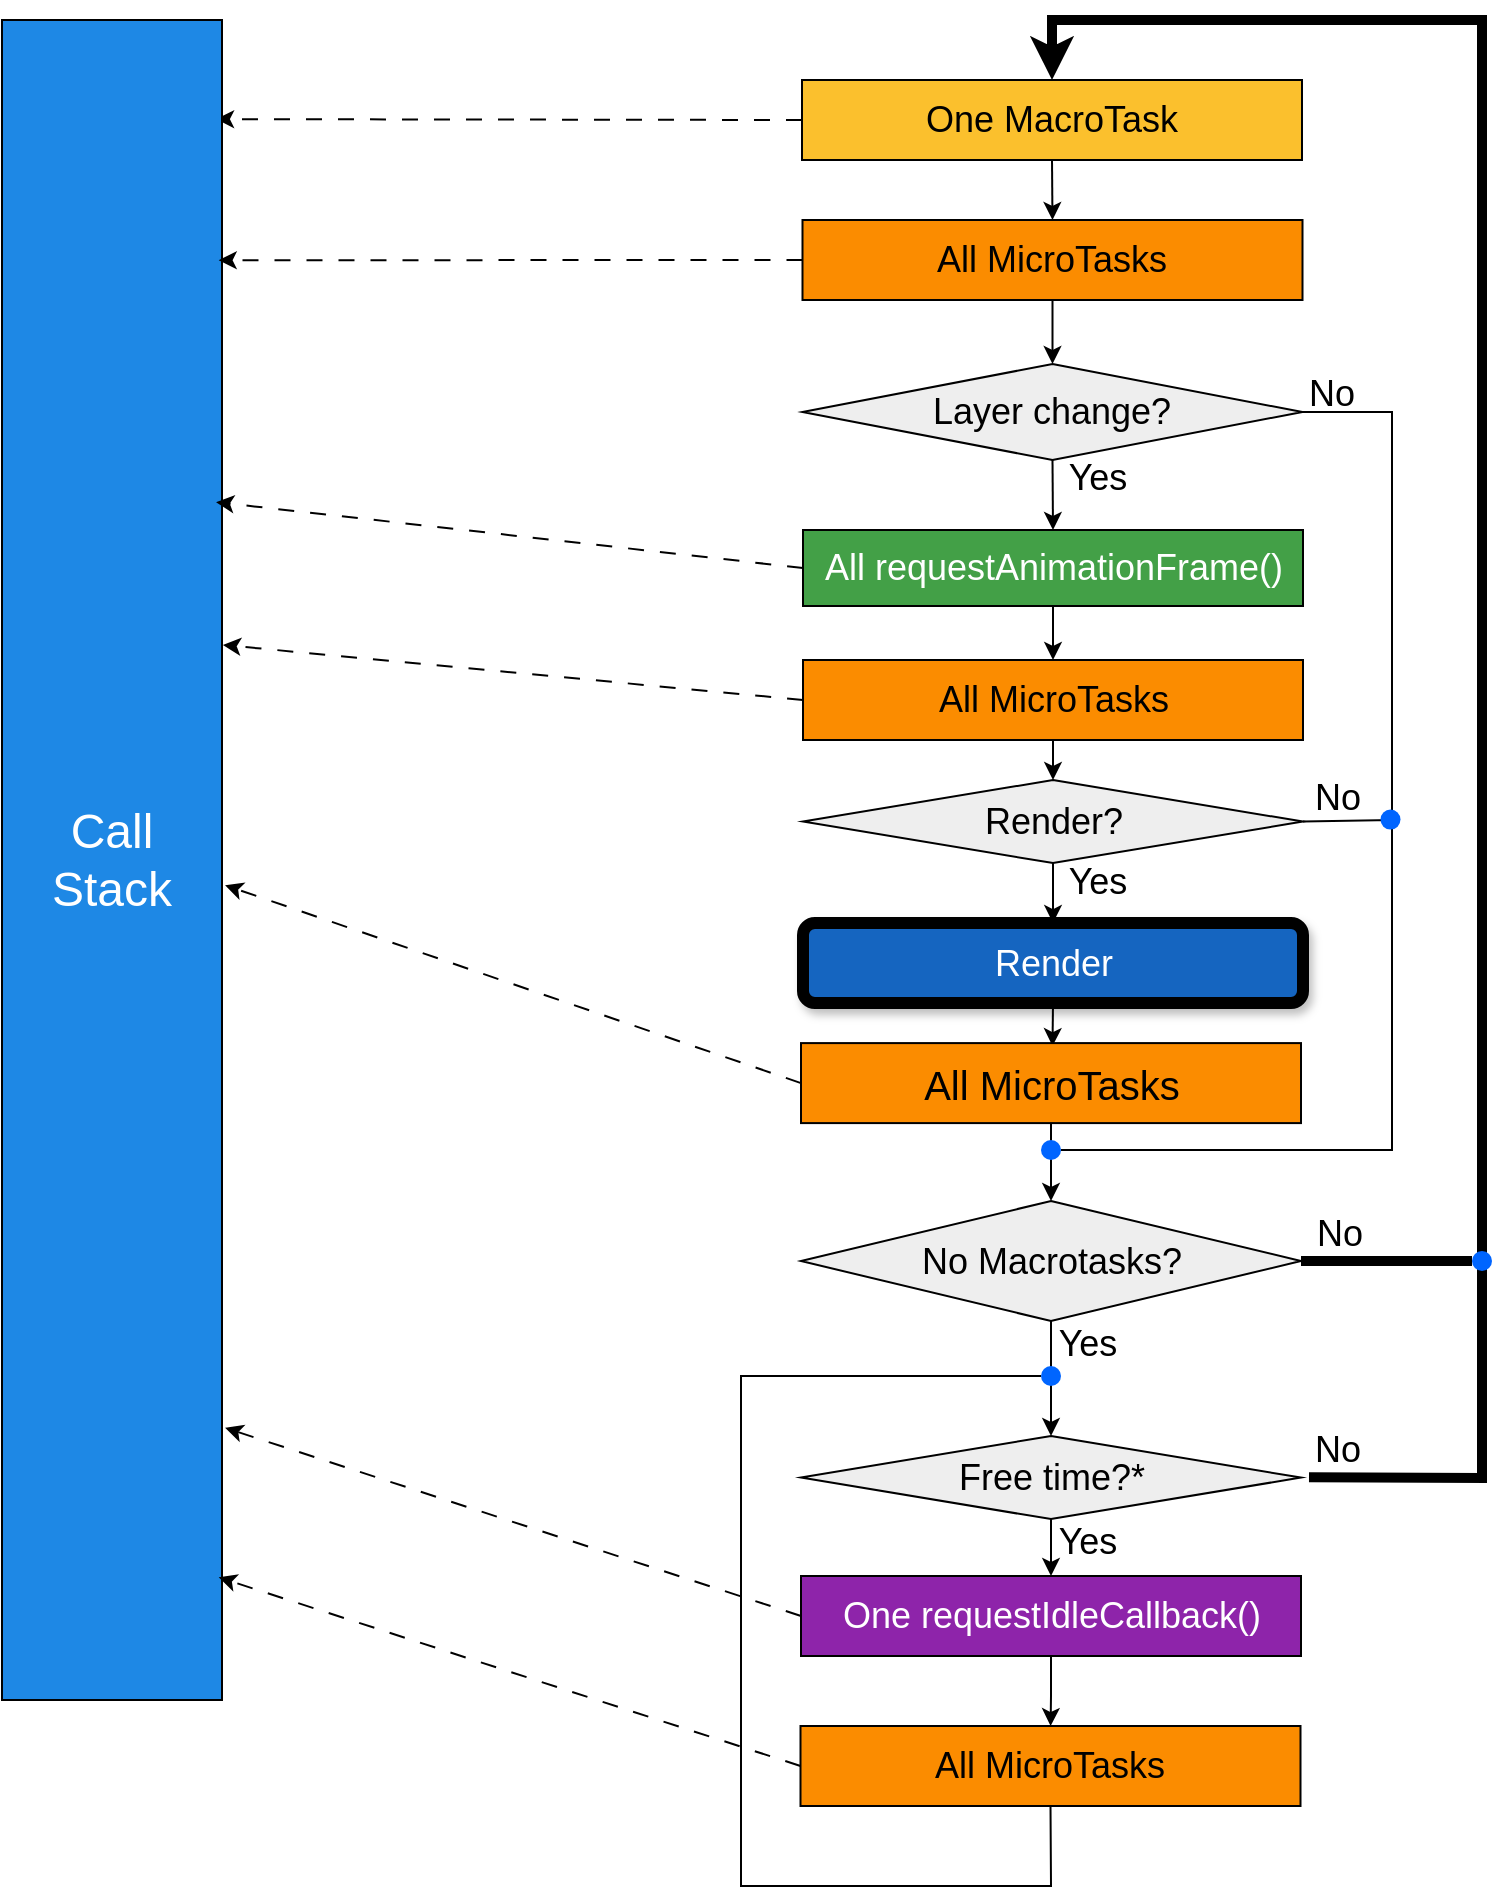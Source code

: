 <mxfile version="26.0.16">
  <diagram name="Page-1" id="a2HyND_lD3aqpeQVUE_9">
    <mxGraphModel dx="1500" dy="1024" grid="1" gridSize="10" guides="1" tooltips="1" connect="1" arrows="1" fold="1" page="1" pageScale="1" pageWidth="827" pageHeight="1169" math="0" shadow="0">
      <root>
        <mxCell id="0" />
        <mxCell id="1" parent="0" />
        <mxCell id="6Al3u5jA5wC7XAN77OT_-10" value="" style="endArrow=classic;html=1;rounded=0;exitX=0.5;exitY=1;exitDx=0;exitDy=0;entryX=0.5;entryY=0;entryDx=0;entryDy=0;" edge="1" parent="1" source="Br9xJaollehov2xvvoXr-130" target="Br9xJaollehov2xvvoXr-79">
          <mxGeometry width="50" height="50" relative="1" as="geometry">
            <mxPoint x="572" y="700" as="sourcePoint" />
            <mxPoint x="622" y="650" as="targetPoint" />
          </mxGeometry>
        </mxCell>
        <mxCell id="6Al3u5jA5wC7XAN77OT_-9" value="" style="endArrow=classic;html=1;rounded=0;exitX=0.5;exitY=1;exitDx=0;exitDy=0;entryX=0.5;entryY=0;entryDx=0;entryDy=0;" edge="1" parent="1" source="Br9xJaollehov2xvvoXr-120" target="Br9xJaollehov2xvvoXr-130">
          <mxGeometry width="50" height="50" relative="1" as="geometry">
            <mxPoint x="570" y="630" as="sourcePoint" />
            <mxPoint x="620" y="580" as="targetPoint" />
          </mxGeometry>
        </mxCell>
        <mxCell id="Br9xJaollehov2xvvoXr-113" style="edgeStyle=orthogonalEdgeStyle;rounded=0;orthogonalLoop=1;jettySize=auto;html=1;exitX=0.5;exitY=1;exitDx=0;exitDy=0;entryX=0.5;entryY=0;entryDx=0;entryDy=0;" parent="1" source="Br9xJaollehov2xvvoXr-44" target="Br9xJaollehov2xvvoXr-53" edge="1">
          <mxGeometry relative="1" as="geometry" />
        </mxCell>
        <mxCell id="Br9xJaollehov2xvvoXr-127" value="" style="shape=ellipse;fillColor=#0065FF;strokeColor=none;html=1;sketch=0;" parent="1" vertex="1">
          <mxGeometry x="584.5" y="600" width="10" height="10" as="geometry" />
        </mxCell>
        <mxCell id="Br9xJaollehov2xvvoXr-44" value="&lt;font style=&quot;font-size: 18px;&quot;&gt;One MacroTask&lt;/font&gt;" style="rounded=0;whiteSpace=wrap;html=1;fillColor=#FBC02D;" parent="1" vertex="1">
          <mxGeometry x="465" y="70" width="250" height="40" as="geometry" />
        </mxCell>
        <mxCell id="Br9xJaollehov2xvvoXr-15" value="" style="endArrow=classic;html=1;rounded=0;exitX=0;exitY=0.5;exitDx=0;exitDy=0;entryX=0.973;entryY=0.059;entryDx=0;entryDy=0;entryPerimeter=0;dashed=1;dashPattern=8 8;" parent="1" source="Br9xJaollehov2xvvoXr-44" target="Br9xJaollehov2xvvoXr-50" edge="1">
          <mxGeometry width="50" height="50" relative="1" as="geometry">
            <mxPoint x="525.0" y="110" as="sourcePoint" />
            <mxPoint x="295.24" y="207.28" as="targetPoint" />
          </mxGeometry>
        </mxCell>
        <mxCell id="Br9xJaollehov2xvvoXr-45" value="&lt;font style=&quot;font-size: 18px;&quot;&gt;All MicroTasks&lt;/font&gt;" style="rounded=0;whiteSpace=wrap;html=1;fillColor=#FB8C00;" parent="1" vertex="1">
          <mxGeometry x="464.25" y="893" width="250" height="40" as="geometry" />
        </mxCell>
        <mxCell id="Br9xJaollehov2xvvoXr-50" value="&lt;span style=&quot;font-size: 24px;&quot;&gt;&lt;font style=&quot;color: rgb(255, 255, 255);&quot;&gt;Call Stack&lt;/font&gt;&lt;/span&gt;" style="rounded=0;whiteSpace=wrap;html=1;fillColor=#1E88E5;" parent="1" vertex="1">
          <mxGeometry x="65" y="40" width="110" height="840" as="geometry" />
        </mxCell>
        <mxCell id="Br9xJaollehov2xvvoXr-114" style="edgeStyle=orthogonalEdgeStyle;rounded=0;orthogonalLoop=1;jettySize=auto;html=1;exitX=0.5;exitY=1;exitDx=0;exitDy=0;entryX=0.5;entryY=0;entryDx=0;entryDy=0;" parent="1" source="Br9xJaollehov2xvvoXr-53" target="Br9xJaollehov2xvvoXr-62" edge="1">
          <mxGeometry relative="1" as="geometry" />
        </mxCell>
        <mxCell id="Br9xJaollehov2xvvoXr-53" value="&lt;font style=&quot;font-size: 18px;&quot;&gt;All MicroTasks&lt;/font&gt;" style="rounded=0;whiteSpace=wrap;html=1;fillColor=#FB8C00;" parent="1" vertex="1">
          <mxGeometry x="465.25" y="140" width="250" height="40" as="geometry" />
        </mxCell>
        <mxCell id="Br9xJaollehov2xvvoXr-59" value="" style="endArrow=classic;html=1;rounded=0;exitX=0;exitY=0.5;exitDx=0;exitDy=0;entryX=0.985;entryY=0.143;entryDx=0;entryDy=0;entryPerimeter=0;dashed=1;dashPattern=8 8;" parent="1" source="Br9xJaollehov2xvvoXr-53" target="Br9xJaollehov2xvvoXr-50" edge="1">
          <mxGeometry width="50" height="50" relative="1" as="geometry">
            <mxPoint x="475" y="100" as="sourcePoint" />
            <mxPoint x="265" y="106" as="targetPoint" />
          </mxGeometry>
        </mxCell>
        <mxCell id="Br9xJaollehov2xvvoXr-62" value="&lt;font style=&quot;font-size: 18px;&quot;&gt;Layer&lt;span style=&quot;&quot;&gt; &lt;/span&gt;&lt;span style=&quot;&quot; data-src-align=&quot;0:9&quot; class=&quot;EzKURWReUAB5oZgtQNkl&quot;&gt;change&lt;/span&gt;&lt;span style=&quot;&quot; data-src-align=&quot;14:1&quot; class=&quot;EzKURWReUAB5oZgtQNkl&quot;&gt;?&lt;/span&gt;&lt;/font&gt;" style="rhombus;whiteSpace=wrap;html=1;fillColor=#EEEEEE;" parent="1" vertex="1">
          <mxGeometry x="465.25" y="212" width="250" height="48" as="geometry" />
        </mxCell>
        <mxCell id="Br9xJaollehov2xvvoXr-115" style="edgeStyle=orthogonalEdgeStyle;rounded=0;orthogonalLoop=1;jettySize=auto;html=1;exitX=0.5;exitY=1;exitDx=0;exitDy=0;entryX=0.5;entryY=0;entryDx=0;entryDy=0;" parent="1" source="Br9xJaollehov2xvvoXr-63" target="Br9xJaollehov2xvvoXr-66" edge="1">
          <mxGeometry relative="1" as="geometry" />
        </mxCell>
        <mxCell id="Br9xJaollehov2xvvoXr-63" value="&lt;font style=&quot;font-size: 18px; color: rgb(255, 255, 255);&quot;&gt;All requestAnimationFrame()&lt;/font&gt;" style="rounded=0;whiteSpace=wrap;html=1;fillColor=#43A047;" parent="1" vertex="1">
          <mxGeometry x="465.5" y="295" width="250" height="38" as="geometry" />
        </mxCell>
        <mxCell id="Br9xJaollehov2xvvoXr-64" value="" style="endArrow=classic;html=1;rounded=0;entryX=0.5;entryY=0;entryDx=0;entryDy=0;exitX=0.5;exitY=1;exitDx=0;exitDy=0;" parent="1" source="Br9xJaollehov2xvvoXr-62" target="Br9xJaollehov2xvvoXr-63" edge="1">
          <mxGeometry width="50" height="50" relative="1" as="geometry">
            <mxPoint x="665.75" y="265.775" as="sourcePoint" />
            <mxPoint x="535.25" y="376.55" as="targetPoint" />
            <Array as="points" />
          </mxGeometry>
        </mxCell>
        <mxCell id="Br9xJaollehov2xvvoXr-65" value="&lt;font style=&quot;font-size: 18px;&quot;&gt;Yes&lt;/font&gt;" style="text;html=1;align=center;verticalAlign=middle;whiteSpace=wrap;rounded=0;" parent="1" vertex="1">
          <mxGeometry x="582.5" y="253.55" width="60" height="30" as="geometry" />
        </mxCell>
        <mxCell id="Br9xJaollehov2xvvoXr-66" value="&lt;font style=&quot;font-size: 18px;&quot;&gt;All MicroTasks&lt;/font&gt;" style="rounded=0;whiteSpace=wrap;html=1;fillColor=#FB8C00;" parent="1" vertex="1">
          <mxGeometry x="465.5" y="360" width="250" height="40" as="geometry" />
        </mxCell>
        <mxCell id="Br9xJaollehov2xvvoXr-79" value="&lt;font style=&quot;font-size: 18px;&quot;&gt;Free time?*&lt;/font&gt;" style="rhombus;whiteSpace=wrap;html=1;fillColor=#EEEEEE;" parent="1" vertex="1">
          <mxGeometry x="464.5" y="748" width="250" height="41.55" as="geometry" />
        </mxCell>
        <mxCell id="Br9xJaollehov2xvvoXr-80" value="" style="endArrow=classic;html=1;rounded=0;exitX=0;exitY=0.5;exitDx=0;exitDy=0;entryX=1.004;entryY=0.372;entryDx=0;entryDy=0;entryPerimeter=0;dashed=1;dashPattern=8 8;" parent="1" source="Br9xJaollehov2xvvoXr-66" target="Br9xJaollehov2xvvoXr-50" edge="1">
          <mxGeometry width="50" height="50" relative="1" as="geometry">
            <mxPoint x="475" y="174" as="sourcePoint" />
            <mxPoint x="135" y="173" as="targetPoint" />
          </mxGeometry>
        </mxCell>
        <mxCell id="Br9xJaollehov2xvvoXr-82" value="" style="endArrow=classic;html=1;rounded=0;exitX=0;exitY=0.5;exitDx=0;exitDy=0;entryX=0.973;entryY=0.287;entryDx=0;entryDy=0;entryPerimeter=0;dashed=1;dashPattern=8 8;" parent="1" source="Br9xJaollehov2xvvoXr-63" target="Br9xJaollehov2xvvoXr-50" edge="1">
          <mxGeometry width="50" height="50" relative="1" as="geometry">
            <mxPoint x="275" y="420" as="sourcePoint" />
            <mxPoint x="140" y="420" as="targetPoint" />
          </mxGeometry>
        </mxCell>
        <mxCell id="Br9xJaollehov2xvvoXr-118" value="" style="edgeStyle=orthogonalEdgeStyle;rounded=0;orthogonalLoop=1;jettySize=auto;html=1;" parent="1" source="Br9xJaollehov2xvvoXr-91" target="Br9xJaollehov2xvvoXr-45" edge="1">
          <mxGeometry relative="1" as="geometry" />
        </mxCell>
        <mxCell id="Br9xJaollehov2xvvoXr-91" value="&lt;font style=&quot;font-size: 18px; color: rgb(255, 255, 255);&quot;&gt;One requestIdleCallback()&lt;/font&gt;" style="rounded=0;whiteSpace=wrap;html=1;fillColor=#8E24AA;" parent="1" vertex="1">
          <mxGeometry x="464.5" y="818" width="250" height="40" as="geometry" />
        </mxCell>
        <mxCell id="Br9xJaollehov2xvvoXr-121" style="edgeStyle=orthogonalEdgeStyle;rounded=0;orthogonalLoop=1;jettySize=auto;html=1;exitX=0.5;exitY=1;exitDx=0;exitDy=0;entryX=0.503;entryY=0.037;entryDx=0;entryDy=0;entryPerimeter=0;" parent="1" source="Br9xJaollehov2xvvoXr-94" target="Br9xJaollehov2xvvoXr-120" edge="1">
          <mxGeometry relative="1" as="geometry" />
        </mxCell>
        <mxCell id="Br9xJaollehov2xvvoXr-94" value="&lt;font style=&quot;font-size: 18px; color: rgb(255, 255, 255);&quot;&gt;Render&lt;/font&gt;" style="rounded=1;whiteSpace=wrap;html=1;fillColor=#1565C0;strokeColor=#000000;shadow=1;glass=0;strokeWidth=6;" parent="1" vertex="1">
          <mxGeometry x="465.5" y="491.55" width="250" height="40" as="geometry" />
        </mxCell>
        <mxCell id="Br9xJaollehov2xvvoXr-96" value="&lt;font style=&quot;font-size: 18px;&quot;&gt;No&lt;/font&gt;" style="text;html=1;align=center;verticalAlign=middle;whiteSpace=wrap;rounded=0;" parent="1" vertex="1">
          <mxGeometry x="700" y="212" width="60" height="30" as="geometry" />
        </mxCell>
        <mxCell id="Br9xJaollehov2xvvoXr-99" value="" style="endArrow=classic;html=1;rounded=0;exitX=0.5;exitY=1;exitDx=0;exitDy=0;entryX=0.5;entryY=0;entryDx=0;entryDy=0;" parent="1" source="Br9xJaollehov2xvvoXr-79" target="Br9xJaollehov2xvvoXr-91" edge="1">
          <mxGeometry width="50" height="50" relative="1" as="geometry">
            <mxPoint x="645" y="878" as="sourcePoint" />
            <mxPoint x="695" y="828" as="targetPoint" />
          </mxGeometry>
        </mxCell>
        <mxCell id="Br9xJaollehov2xvvoXr-101" value="" style="endArrow=classic;html=1;rounded=0;exitX=0;exitY=0.5;exitDx=0;exitDy=0;dashed=1;dashPattern=8 8;entryX=1.014;entryY=0.838;entryDx=0;entryDy=0;entryPerimeter=0;" parent="1" source="Br9xJaollehov2xvvoXr-91" target="Br9xJaollehov2xvvoXr-50" edge="1">
          <mxGeometry width="50" height="50" relative="1" as="geometry">
            <mxPoint x="275" y="350" as="sourcePoint" />
            <mxPoint x="175" y="730" as="targetPoint" />
          </mxGeometry>
        </mxCell>
        <mxCell id="Br9xJaollehov2xvvoXr-103" value="" style="endArrow=classic;html=1;rounded=0;exitX=0;exitY=0.5;exitDx=0;exitDy=0;dashed=1;dashPattern=8 8;entryX=0.985;entryY=0.927;entryDx=0;entryDy=0;entryPerimeter=0;" parent="1" source="Br9xJaollehov2xvvoXr-45" target="Br9xJaollehov2xvvoXr-50" edge="1">
          <mxGeometry width="50" height="50" relative="1" as="geometry">
            <mxPoint x="483" y="740" as="sourcePoint" />
            <mxPoint x="145" y="740" as="targetPoint" />
          </mxGeometry>
        </mxCell>
        <mxCell id="Br9xJaollehov2xvvoXr-105" value="" style="endArrow=classic;html=1;rounded=0;exitX=1.016;exitY=0.495;exitDx=0;exitDy=0;entryX=0.5;entryY=0;entryDx=0;entryDy=0;strokeWidth=5;exitPerimeter=0;" parent="1" source="Br9xJaollehov2xvvoXr-79" target="Br9xJaollehov2xvvoXr-44" edge="1">
          <mxGeometry width="50" height="50" relative="1" as="geometry">
            <mxPoint x="742.5" y="778.775" as="sourcePoint" />
            <mxPoint x="620" y="70" as="targetPoint" />
            <Array as="points">
              <mxPoint x="805" y="769" />
              <mxPoint x="805" y="676" />
              <mxPoint x="805" y="40" />
              <mxPoint x="590" y="40" />
            </Array>
          </mxGeometry>
        </mxCell>
        <mxCell id="Br9xJaollehov2xvvoXr-109" value="&lt;font style=&quot;font-size: 18px;&quot;&gt;Yes&lt;/font&gt;" style="text;html=1;align=center;verticalAlign=middle;whiteSpace=wrap;rounded=0;" parent="1" vertex="1">
          <mxGeometry x="578" y="786" width="60" height="30" as="geometry" />
        </mxCell>
        <mxCell id="Br9xJaollehov2xvvoXr-120" value="&lt;font style=&quot;font-size: 20px;&quot;&gt;All MicroTasks&lt;/font&gt;" style="rounded=0;whiteSpace=wrap;html=1;fillColor=#FB8C00;glass=0;gradientColor=none;" parent="1" vertex="1">
          <mxGeometry x="464.5" y="551.55" width="250" height="40" as="geometry" />
        </mxCell>
        <mxCell id="Br9xJaollehov2xvvoXr-122" value="" style="endArrow=classic;html=1;rounded=0;exitX=0;exitY=0.5;exitDx=0;exitDy=0;entryX=1.014;entryY=0.515;entryDx=0;entryDy=0;entryPerimeter=0;dashed=1;dashPattern=8 8;" parent="1" source="Br9xJaollehov2xvvoXr-120" target="Br9xJaollehov2xvvoXr-50" edge="1">
          <mxGeometry width="50" height="50" relative="1" as="geometry">
            <mxPoint x="275" y="420" as="sourcePoint" />
            <mxPoint x="140" y="475" as="targetPoint" />
          </mxGeometry>
        </mxCell>
        <mxCell id="Br9xJaollehov2xvvoXr-124" value="" style="endArrow=none;html=1;rounded=0;entryX=0.5;entryY=1;entryDx=0;entryDy=0;" parent="1" source="Br9xJaollehov2xvvoXr-126" target="Br9xJaollehov2xvvoXr-45" edge="1">
          <mxGeometry width="50" height="50" relative="1" as="geometry">
            <mxPoint x="589.5" y="718" as="sourcePoint" />
            <mxPoint x="645" y="778" as="targetPoint" />
            <Array as="points">
              <mxPoint x="434.5" y="718" />
              <mxPoint x="434.5" y="973" />
              <mxPoint x="589.5" y="973" />
            </Array>
          </mxGeometry>
        </mxCell>
        <mxCell id="6Al3u5jA5wC7XAN77OT_-11" value="" style="edgeStyle=orthogonalEdgeStyle;rounded=0;orthogonalLoop=1;jettySize=auto;html=1;endArrow=none;startFill=0;" edge="1" parent="1" source="Br9xJaollehov2xvvoXr-126" target="Br9xJaollehov2xvvoXr-130">
          <mxGeometry relative="1" as="geometry" />
        </mxCell>
        <mxCell id="Br9xJaollehov2xvvoXr-126" value="" style="shape=ellipse;fillColor=#0065FF;strokeColor=none;html=1;sketch=0;" parent="1" vertex="1">
          <mxGeometry x="584.5" y="713" width="10" height="10" as="geometry" />
        </mxCell>
        <mxCell id="Br9xJaollehov2xvvoXr-129" value="&lt;font style=&quot;font-size: 18px;&quot;&gt;No&lt;/font&gt;" style="text;html=1;align=center;verticalAlign=middle;whiteSpace=wrap;rounded=0;" parent="1" vertex="1">
          <mxGeometry x="703.25" y="740" width="60" height="30" as="geometry" />
        </mxCell>
        <mxCell id="Br9xJaollehov2xvvoXr-130" value="&lt;font style=&quot;color: rgb(0, 0, 0);&quot;&gt;&lt;span style=&quot;font-size: 18px;&quot;&gt;&lt;font style=&quot;color: rgb(0, 0, 0);&quot;&gt;No Macrotasks?&lt;/font&gt;&lt;/span&gt;&lt;/font&gt;" style="rhombus;whiteSpace=wrap;html=1;fillColor=#EEEEEE;" parent="1" vertex="1">
          <mxGeometry x="464.5" y="630.5" width="250" height="60" as="geometry" />
        </mxCell>
        <mxCell id="Br9xJaollehov2xvvoXr-131" value="&lt;font style=&quot;font-size: 18px;&quot;&gt;Yes&lt;/font&gt;" style="text;html=1;align=center;verticalAlign=middle;whiteSpace=wrap;rounded=0;" parent="1" vertex="1">
          <mxGeometry x="578" y="686.5" width="60" height="30" as="geometry" />
        </mxCell>
        <mxCell id="Br9xJaollehov2xvvoXr-132" value="" style="endArrow=none;html=1;rounded=0;exitX=1;exitY=0.5;exitDx=0;exitDy=0;strokeWidth=5;" parent="1" edge="1">
          <mxGeometry width="50" height="50" relative="1" as="geometry">
            <mxPoint x="774.5" y="659.5" as="sourcePoint" />
            <mxPoint x="774.5" y="660" as="targetPoint" />
          </mxGeometry>
        </mxCell>
        <mxCell id="Br9xJaollehov2xvvoXr-134" value="" style="endArrow=none;html=1;rounded=0;exitX=1;exitY=0.5;exitDx=0;exitDy=0;strokeWidth=5;" parent="1" source="Br9xJaollehov2xvvoXr-137" edge="1">
          <mxGeometry width="50" height="50" relative="1" as="geometry">
            <mxPoint x="712.5" y="660" as="sourcePoint" />
            <mxPoint x="810" y="660" as="targetPoint" />
          </mxGeometry>
        </mxCell>
        <mxCell id="Br9xJaollehov2xvvoXr-136" value="&lt;font style=&quot;font-size: 18px;&quot;&gt;No&lt;/font&gt;" style="text;html=1;align=center;verticalAlign=middle;whiteSpace=wrap;rounded=0;" parent="1" vertex="1">
          <mxGeometry x="704.5" y="633" width="57.5" height="27" as="geometry" />
        </mxCell>
        <mxCell id="6Al3u5jA5wC7XAN77OT_-1" value="&lt;font style=&quot;font-size: 18px;&quot;&gt;&lt;span style=&quot;&quot; data-src-align=&quot;14:1&quot; class=&quot;EzKURWReUAB5oZgtQNkl&quot;&gt;Render?&lt;/span&gt;&lt;/font&gt;" style="rhombus;whiteSpace=wrap;html=1;fillColor=#EEEEEE;" vertex="1" parent="1">
          <mxGeometry x="465.5" y="420" width="250" height="41.55" as="geometry" />
        </mxCell>
        <mxCell id="6Al3u5jA5wC7XAN77OT_-4" value="" style="endArrow=none;html=1;rounded=0;exitX=1;exitY=0.5;exitDx=0;exitDy=0;strokeWidth=5;" edge="1" parent="1" source="Br9xJaollehov2xvvoXr-130" target="Br9xJaollehov2xvvoXr-137">
          <mxGeometry width="50" height="50" relative="1" as="geometry">
            <mxPoint x="713" y="661" as="sourcePoint" />
            <mxPoint x="810" y="660" as="targetPoint" />
          </mxGeometry>
        </mxCell>
        <mxCell id="Br9xJaollehov2xvvoXr-137" value="" style="shape=ellipse;fillColor=#0065FF;strokeColor=none;html=1;sketch=0;" parent="1" vertex="1">
          <mxGeometry x="800" y="655.5" width="10" height="10" as="geometry" />
        </mxCell>
        <mxCell id="6Al3u5jA5wC7XAN77OT_-5" value="&lt;font style=&quot;font-size: 18px;&quot;&gt;Yes&lt;/font&gt;" style="text;html=1;align=center;verticalAlign=middle;whiteSpace=wrap;rounded=0;" vertex="1" parent="1">
          <mxGeometry x="582.5" y="456" width="60" height="30" as="geometry" />
        </mxCell>
        <mxCell id="6Al3u5jA5wC7XAN77OT_-6" value="&lt;font style=&quot;font-size: 18px;&quot;&gt;No&lt;/font&gt;" style="text;html=1;align=center;verticalAlign=middle;whiteSpace=wrap;rounded=0;" vertex="1" parent="1">
          <mxGeometry x="703.75" y="415" width="57.5" height="27" as="geometry" />
        </mxCell>
        <mxCell id="6Al3u5jA5wC7XAN77OT_-8" value="" style="endArrow=none;html=1;rounded=0;entryX=1;entryY=0.5;entryDx=0;entryDy=0;exitX=1;exitY=0.5;exitDx=0;exitDy=0;" edge="1" parent="1" source="Br9xJaollehov2xvvoXr-127" target="6Al3u5jA5wC7XAN77OT_-1">
          <mxGeometry width="50" height="50" relative="1" as="geometry">
            <mxPoint x="580" y="620" as="sourcePoint" />
            <mxPoint x="630" y="570" as="targetPoint" />
            <Array as="points">
              <mxPoint x="760" y="605" />
              <mxPoint x="760" y="440" />
            </Array>
          </mxGeometry>
        </mxCell>
        <mxCell id="6Al3u5jA5wC7XAN77OT_-13" value="" style="endArrow=none;html=1;rounded=0;exitX=1;exitY=0.5;exitDx=0;exitDy=0;" edge="1" parent="1" source="Br9xJaollehov2xvvoXr-62">
          <mxGeometry width="50" height="50" relative="1" as="geometry">
            <mxPoint x="620" y="480" as="sourcePoint" />
            <mxPoint x="760" y="440" as="targetPoint" />
            <Array as="points">
              <mxPoint x="760" y="236" />
            </Array>
          </mxGeometry>
        </mxCell>
        <mxCell id="6Al3u5jA5wC7XAN77OT_-14" value="" style="shape=ellipse;fillColor=#0065FF;strokeColor=none;html=1;sketch=0;" vertex="1" parent="1">
          <mxGeometry x="754.25" y="434.78" width="10" height="10" as="geometry" />
        </mxCell>
        <mxCell id="6Al3u5jA5wC7XAN77OT_-16" value="" style="endArrow=classic;html=1;rounded=0;exitX=0.5;exitY=1;exitDx=0;exitDy=0;entryX=0.5;entryY=0;entryDx=0;entryDy=0;" edge="1" parent="1" source="Br9xJaollehov2xvvoXr-66" target="6Al3u5jA5wC7XAN77OT_-1">
          <mxGeometry width="50" height="50" relative="1" as="geometry">
            <mxPoint x="530" y="490" as="sourcePoint" />
            <mxPoint x="580" y="440" as="targetPoint" />
          </mxGeometry>
        </mxCell>
        <mxCell id="6Al3u5jA5wC7XAN77OT_-17" value="" style="endArrow=classic;html=1;rounded=0;exitX=0.5;exitY=1;exitDx=0;exitDy=0;entryX=0.5;entryY=0;entryDx=0;entryDy=0;" edge="1" parent="1" source="6Al3u5jA5wC7XAN77OT_-1" target="Br9xJaollehov2xvvoXr-94">
          <mxGeometry width="50" height="50" relative="1" as="geometry">
            <mxPoint x="530" y="490" as="sourcePoint" />
            <mxPoint x="580" y="440" as="targetPoint" />
          </mxGeometry>
        </mxCell>
      </root>
    </mxGraphModel>
  </diagram>
</mxfile>
